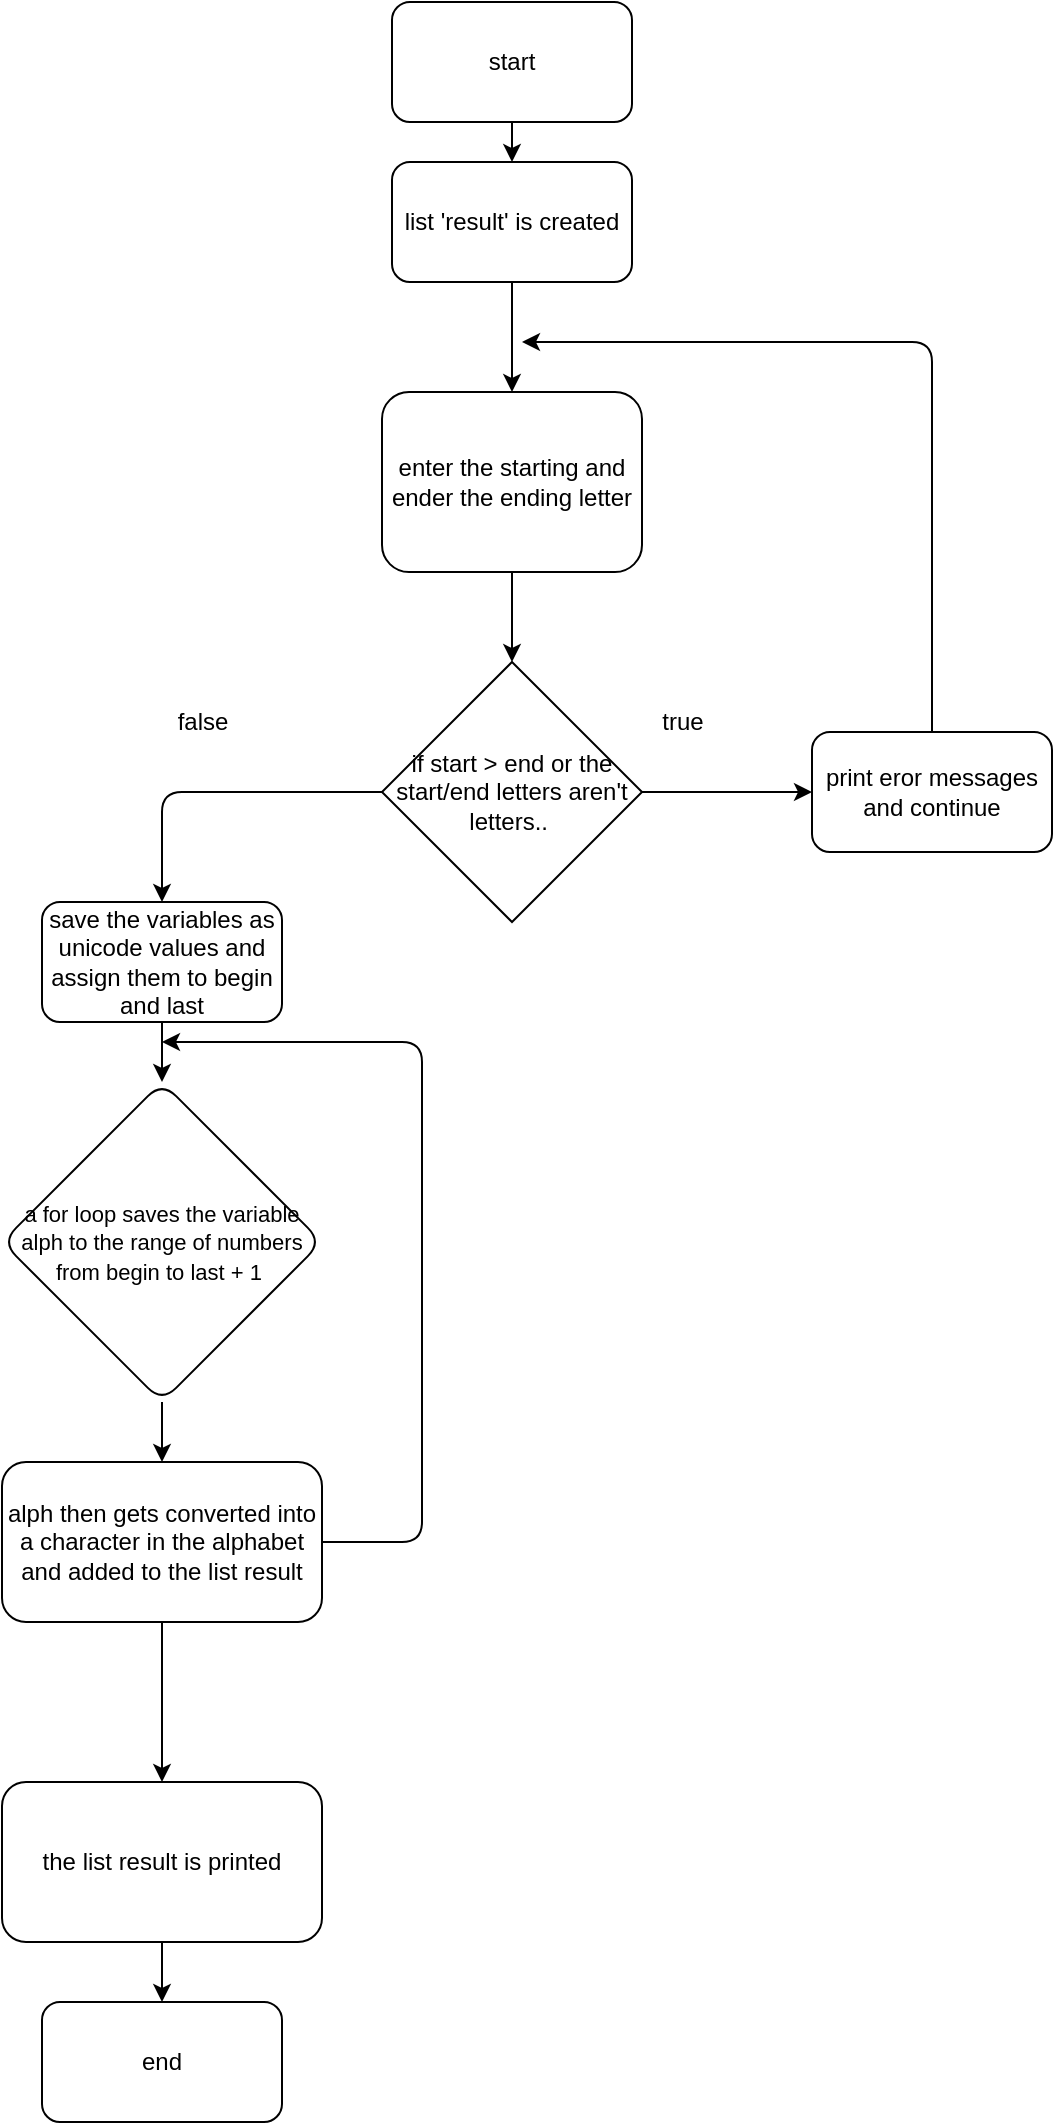 <mxfile>
    <diagram id="KJUoUtPTedF3QXpBSg51" name="Page-1">
        <mxGraphModel dx="869" dy="1094" grid="1" gridSize="10" guides="1" tooltips="1" connect="1" arrows="1" fold="1" page="1" pageScale="1" pageWidth="850" pageHeight="1100" math="0" shadow="0">
            <root>
                <mxCell id="0"/>
                <mxCell id="1" parent="0"/>
                <mxCell id="4" value="" style="edgeStyle=none;html=1;" edge="1" parent="1" source="2" target="3">
                    <mxGeometry relative="1" as="geometry"/>
                </mxCell>
                <mxCell id="2" value="start" style="rounded=1;whiteSpace=wrap;html=1;" parent="1" vertex="1">
                    <mxGeometry x="325" y="30" width="120" height="60" as="geometry"/>
                </mxCell>
                <mxCell id="6" value="" style="edgeStyle=none;html=1;entryX=0.5;entryY=0;entryDx=0;entryDy=0;" edge="1" parent="1" source="3" target="9">
                    <mxGeometry relative="1" as="geometry">
                        <mxPoint x="385" y="250" as="targetPoint"/>
                    </mxGeometry>
                </mxCell>
                <mxCell id="3" value="list 'result' is created" style="rounded=1;whiteSpace=wrap;html=1;" vertex="1" parent="1">
                    <mxGeometry x="325" y="110" width="120" height="60" as="geometry"/>
                </mxCell>
                <mxCell id="10" value="" style="edgeStyle=none;html=1;endArrow=none;" edge="1" parent="1" target="9">
                    <mxGeometry relative="1" as="geometry">
                        <mxPoint x="385" y="310" as="sourcePoint"/>
                        <mxPoint x="385" y="390" as="targetPoint"/>
                    </mxGeometry>
                </mxCell>
                <mxCell id="12" value="" style="edgeStyle=none;html=1;" edge="1" parent="1" source="9" target="11">
                    <mxGeometry relative="1" as="geometry"/>
                </mxCell>
                <mxCell id="9" value="enter the starting and ender the ending letter" style="rounded=1;whiteSpace=wrap;html=1;" vertex="1" parent="1">
                    <mxGeometry x="320" y="225" width="130" height="90" as="geometry"/>
                </mxCell>
                <mxCell id="19" style="edgeStyle=none;html=1;entryX=0.5;entryY=0;entryDx=0;entryDy=0;" edge="1" parent="1" source="11" target="18">
                    <mxGeometry relative="1" as="geometry">
                        <Array as="points">
                            <mxPoint x="210" y="425"/>
                        </Array>
                    </mxGeometry>
                </mxCell>
                <mxCell id="22" value="" style="edgeStyle=none;html=1;" edge="1" parent="1" source="11" target="21">
                    <mxGeometry relative="1" as="geometry"/>
                </mxCell>
                <mxCell id="11" value="if start &amp;gt; end or the start/end letters aren't letters..&amp;nbsp;" style="rhombus;whiteSpace=wrap;html=1;" vertex="1" parent="1">
                    <mxGeometry x="320" y="360" width="130" height="130" as="geometry"/>
                </mxCell>
                <mxCell id="25" value="" style="edgeStyle=none;html=1;" edge="1" parent="1" source="18" target="24">
                    <mxGeometry relative="1" as="geometry"/>
                </mxCell>
                <mxCell id="18" value="save the variables as unicode values and assign them to begin and last" style="rounded=1;whiteSpace=wrap;html=1;" vertex="1" parent="1">
                    <mxGeometry x="150" y="480" width="120" height="60" as="geometry"/>
                </mxCell>
                <mxCell id="20" value="false" style="text;html=1;align=center;verticalAlign=middle;resizable=0;points=[];autosize=1;strokeColor=none;fillColor=none;" vertex="1" parent="1">
                    <mxGeometry x="205" y="375" width="50" height="30" as="geometry"/>
                </mxCell>
                <mxCell id="23" style="edgeStyle=none;html=1;" edge="1" parent="1" source="21">
                    <mxGeometry relative="1" as="geometry">
                        <mxPoint x="390" y="200" as="targetPoint"/>
                        <Array as="points">
                            <mxPoint x="595" y="200"/>
                        </Array>
                    </mxGeometry>
                </mxCell>
                <mxCell id="21" value="print eror messages and continue" style="rounded=1;whiteSpace=wrap;html=1;" vertex="1" parent="1">
                    <mxGeometry x="535" y="395" width="120" height="60" as="geometry"/>
                </mxCell>
                <mxCell id="27" value="" style="edgeStyle=none;html=1;" edge="1" parent="1" source="24" target="26">
                    <mxGeometry relative="1" as="geometry"/>
                </mxCell>
                <mxCell id="24" value="&lt;font style=&quot;font-size: 11px;&quot;&gt;a for loop saves the variable alph to the range of numbers from begin to last + 1&amp;nbsp;&lt;/font&gt;" style="rhombus;whiteSpace=wrap;html=1;rounded=1;" vertex="1" parent="1">
                    <mxGeometry x="130" y="570" width="160" height="160" as="geometry"/>
                </mxCell>
                <mxCell id="29" value="" style="edgeStyle=none;html=1;" edge="1" parent="1" source="26" target="28">
                    <mxGeometry relative="1" as="geometry"/>
                </mxCell>
                <mxCell id="31" style="edgeStyle=none;html=1;fontSize=11;" edge="1" parent="1" source="26">
                    <mxGeometry relative="1" as="geometry">
                        <mxPoint x="210" y="550" as="targetPoint"/>
                        <Array as="points">
                            <mxPoint x="340" y="800"/>
                            <mxPoint x="340" y="650"/>
                            <mxPoint x="340" y="550"/>
                        </Array>
                    </mxGeometry>
                </mxCell>
                <mxCell id="26" value="alph then gets converted into a character in the alphabet and added to the list result" style="rounded=1;whiteSpace=wrap;html=1;rounded=1;" vertex="1" parent="1">
                    <mxGeometry x="130" y="760" width="160" height="80" as="geometry"/>
                </mxCell>
                <mxCell id="33" value="" style="edgeStyle=none;html=1;fontSize=11;" edge="1" parent="1" source="28" target="32">
                    <mxGeometry relative="1" as="geometry"/>
                </mxCell>
                <mxCell id="28" value="the list result is printed" style="rounded=1;whiteSpace=wrap;html=1;rounded=1;" vertex="1" parent="1">
                    <mxGeometry x="130" y="920" width="160" height="80" as="geometry"/>
                </mxCell>
                <mxCell id="30" value="true" style="text;html=1;align=center;verticalAlign=middle;resizable=0;points=[];autosize=1;strokeColor=none;fillColor=none;" vertex="1" parent="1">
                    <mxGeometry x="450" y="375" width="40" height="30" as="geometry"/>
                </mxCell>
                <mxCell id="32" value="end" style="whiteSpace=wrap;html=1;rounded=1;" vertex="1" parent="1">
                    <mxGeometry x="150" y="1030" width="120" height="60" as="geometry"/>
                </mxCell>
            </root>
        </mxGraphModel>
    </diagram>
</mxfile>